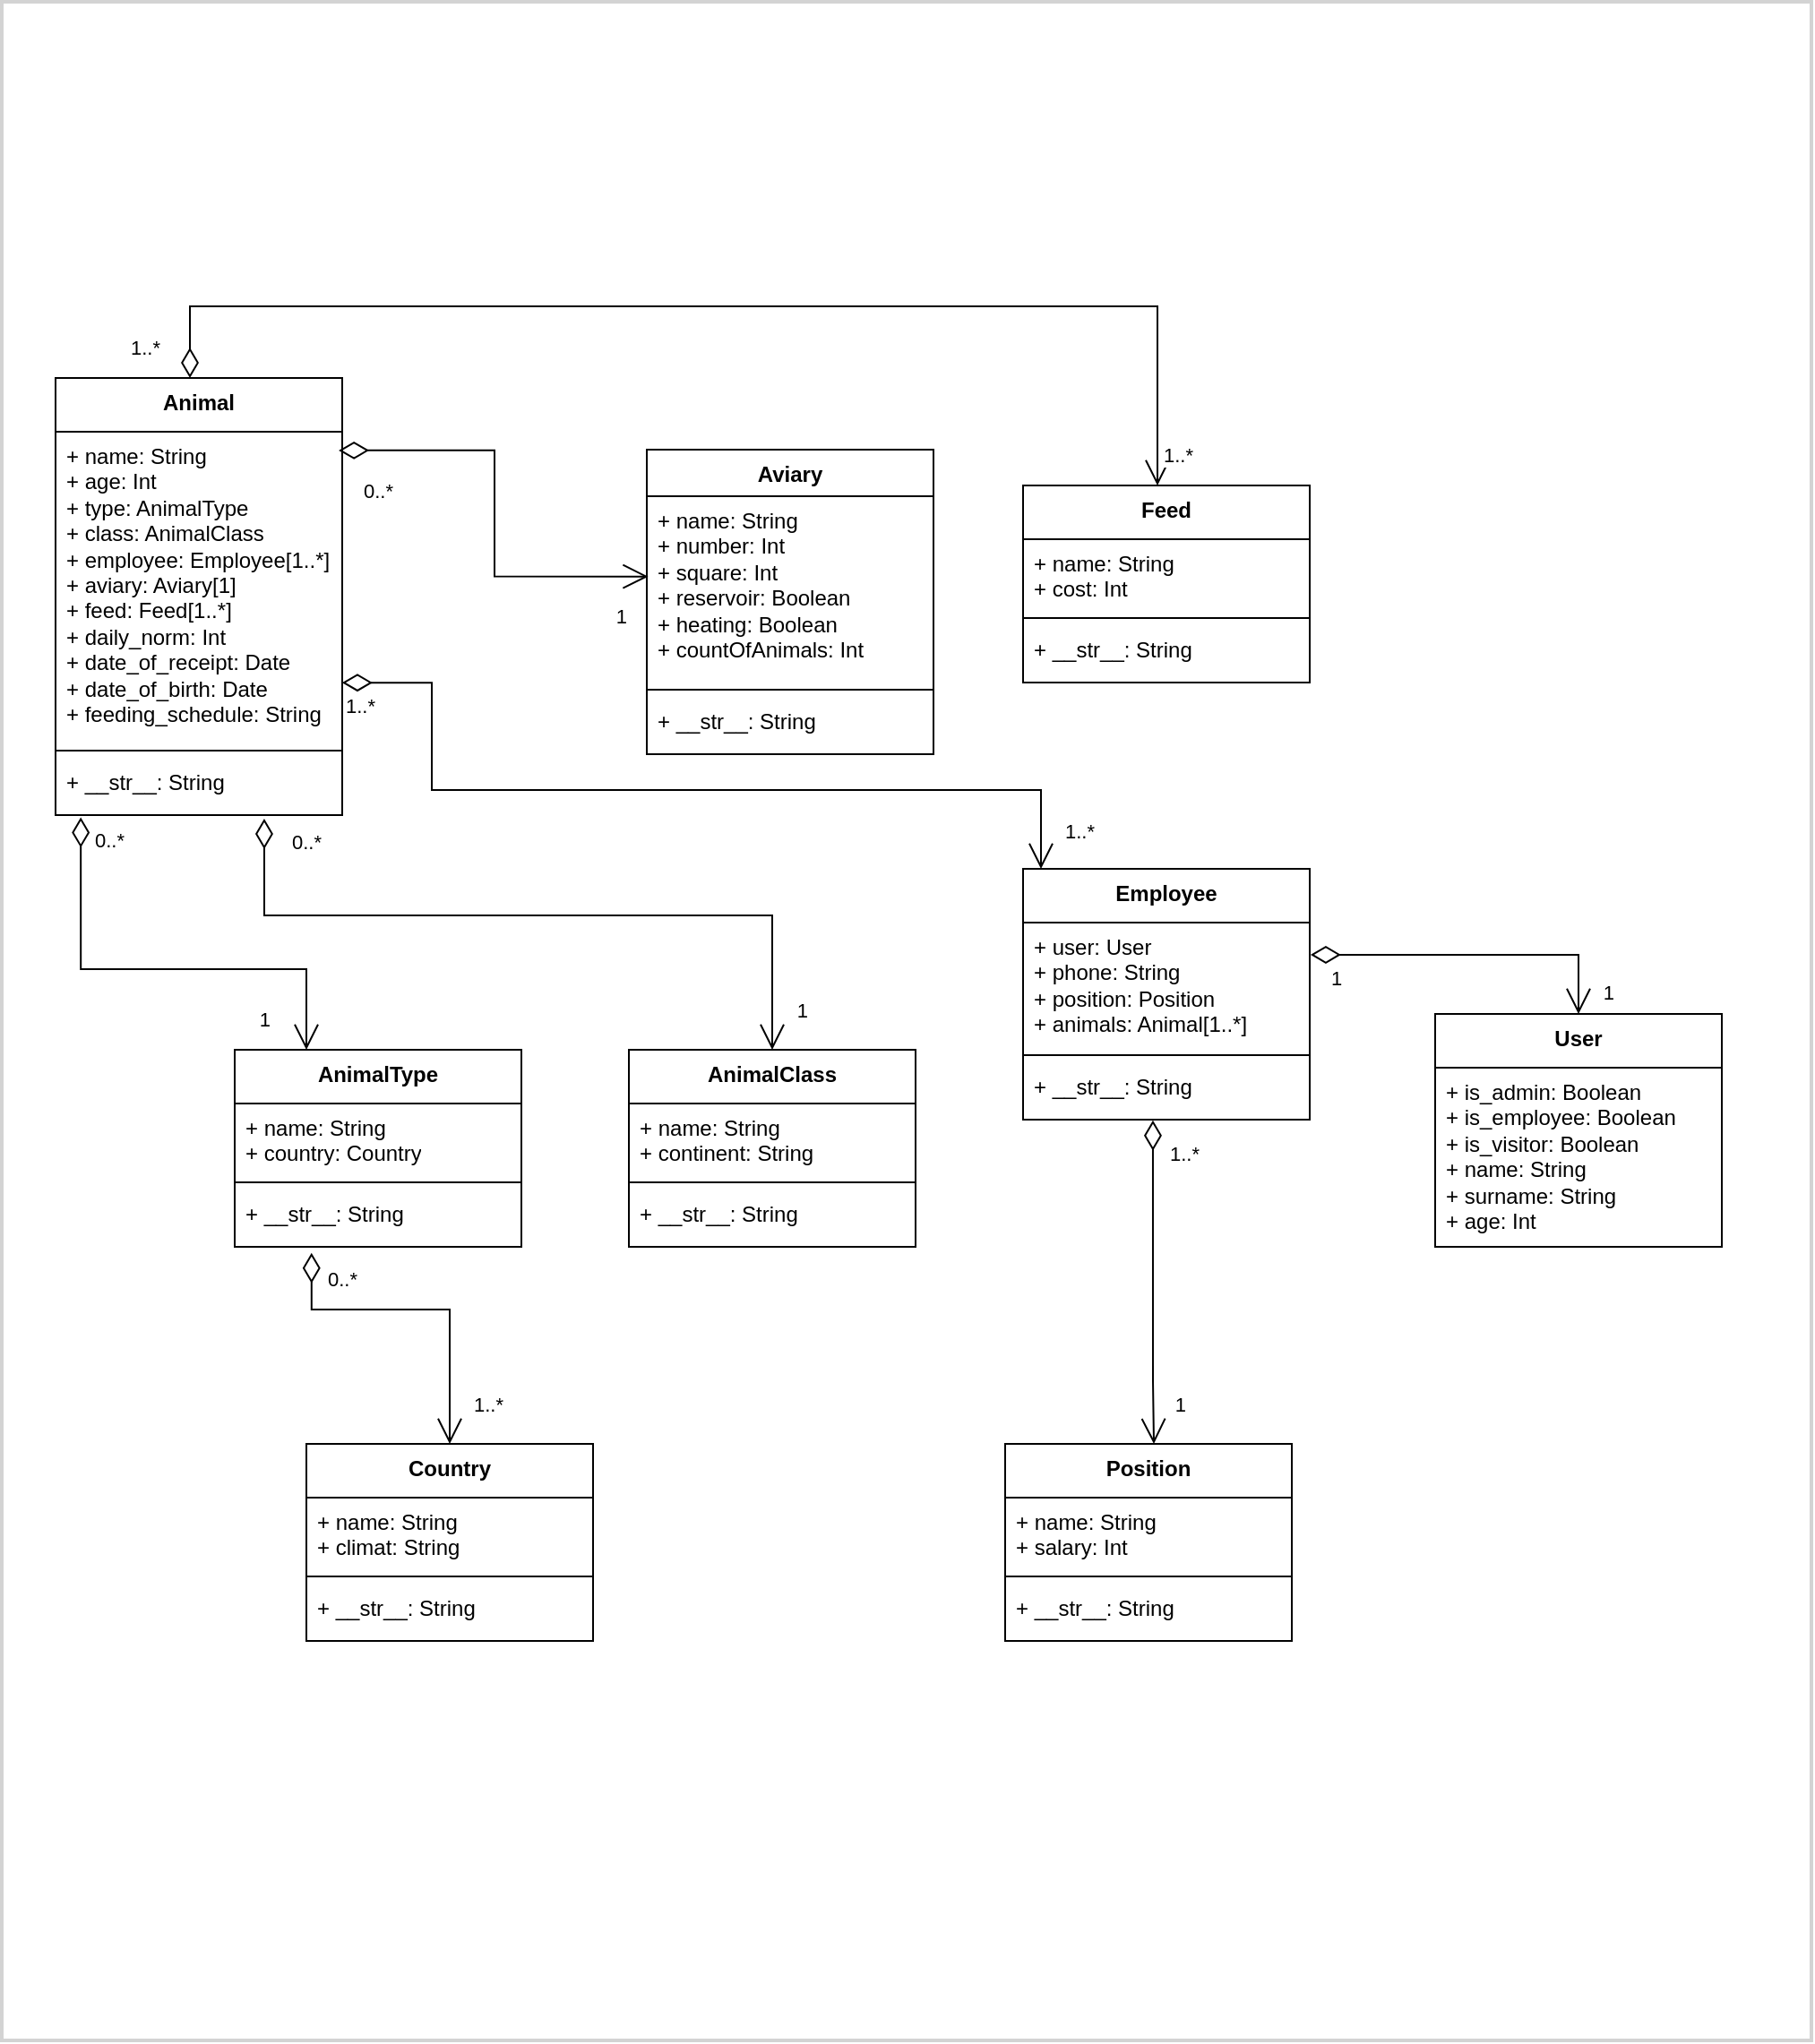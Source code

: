 <mxfile version="24.0.4" type="device">
  <diagram name="Page-1" id="c4acf3e9-155e-7222-9cf6-157b1a14988f">
    <mxGraphModel dx="1050" dy="1721" grid="1" gridSize="10" guides="1" tooltips="1" connect="1" arrows="1" fold="1" page="1" pageScale="1" pageWidth="850" pageHeight="1100" background="none" math="0" shadow="0">
      <root>
        <mxCell id="0" />
        <mxCell id="1" parent="0" />
        <mxCell id="LLiBjTSLDzSSIFjLQWU3-2" value="" style="rounded=0;whiteSpace=wrap;html=1;fillColor=none;strokeColor=#d3d3d3;strokeWidth=2;" vertex="1" parent="1">
          <mxGeometry x="50" y="-100" width="1010" height="1138" as="geometry" />
        </mxCell>
        <mxCell id="LLiBjTSLDzSSIFjLQWU3-5" value="Animal" style="swimlane;fontStyle=1;align=center;verticalAlign=top;childLayout=stackLayout;horizontal=1;startSize=30;horizontalStack=0;resizeParent=1;resizeParentMax=0;resizeLast=0;collapsible=1;marginBottom=0;whiteSpace=wrap;html=1;" vertex="1" parent="1">
          <mxGeometry x="80" y="110" width="160" height="244" as="geometry">
            <mxRectangle x="340" y="400" width="80" height="30" as="alternateBounds" />
          </mxGeometry>
        </mxCell>
        <mxCell id="LLiBjTSLDzSSIFjLQWU3-61" value="" style="endArrow=open;html=1;endSize=12;startArrow=diamondThin;startSize=14;startFill=0;edgeStyle=orthogonalEdgeStyle;rounded=0;exitX=0.5;exitY=0;exitDx=0;exitDy=0;entryX=0.5;entryY=0;entryDx=0;entryDy=0;" edge="1" parent="LLiBjTSLDzSSIFjLQWU3-5">
          <mxGeometry relative="1" as="geometry">
            <mxPoint x="75" as="sourcePoint" />
            <mxPoint x="615" y="60" as="targetPoint" />
            <Array as="points">
              <mxPoint x="75" y="-40" />
              <mxPoint x="615" y="-40" />
            </Array>
          </mxGeometry>
        </mxCell>
        <mxCell id="LLiBjTSLDzSSIFjLQWU3-62" value="1..*" style="edgeLabel;resizable=0;html=1;align=left;verticalAlign=top;" connectable="0" vertex="1" parent="LLiBjTSLDzSSIFjLQWU3-61">
          <mxGeometry x="-1" relative="1" as="geometry">
            <mxPoint x="-35" y="-30" as="offset" />
          </mxGeometry>
        </mxCell>
        <mxCell id="LLiBjTSLDzSSIFjLQWU3-63" value="1..*" style="edgeLabel;resizable=0;html=1;align=right;verticalAlign=top;" connectable="0" vertex="1" parent="LLiBjTSLDzSSIFjLQWU3-61">
          <mxGeometry x="1" relative="1" as="geometry">
            <mxPoint x="20" y="-30" as="offset" />
          </mxGeometry>
        </mxCell>
        <mxCell id="LLiBjTSLDzSSIFjLQWU3-6" value="+ name: String&lt;div&gt;+ age: Int&lt;/div&gt;&lt;div&gt;&lt;span style=&quot;background-color: initial;&quot;&gt;+ type: AnimalType&lt;/span&gt;&lt;/div&gt;&lt;div&gt;&lt;span style=&quot;background-color: initial;&quot;&gt;+ class: AnimalClass&lt;/span&gt;&lt;/div&gt;&lt;div&gt;&lt;span style=&quot;background-color: initial;&quot;&gt;+ employee: Employee[1..*]&lt;/span&gt;&lt;/div&gt;&lt;div&gt;+ aviary: Aviary[1]&lt;/div&gt;&lt;div&gt;+ feed: Feed[1..*]&lt;/div&gt;&lt;div&gt;+ daily_norm: Int&lt;/div&gt;&lt;div&gt;&lt;span style=&quot;background-color: initial;&quot;&gt;+&amp;nbsp;date_of_receipt: Date&lt;/span&gt;&lt;/div&gt;&lt;div&gt;+&amp;nbsp;date_of_birth: Date&lt;/div&gt;&lt;div&gt;+&amp;nbsp;feeding_schedule: String&lt;/div&gt;" style="text;strokeColor=none;fillColor=none;align=left;verticalAlign=top;spacingLeft=4;spacingRight=4;overflow=hidden;rotatable=0;points=[[0,0.5],[1,0.5]];portConstraint=eastwest;whiteSpace=wrap;html=1;" vertex="1" parent="LLiBjTSLDzSSIFjLQWU3-5">
          <mxGeometry y="30" width="160" height="174" as="geometry" />
        </mxCell>
        <mxCell id="LLiBjTSLDzSSIFjLQWU3-7" value="" style="line;strokeWidth=1;fillColor=none;align=left;verticalAlign=middle;spacingTop=-1;spacingLeft=3;spacingRight=3;rotatable=0;labelPosition=right;points=[];portConstraint=eastwest;strokeColor=inherit;" vertex="1" parent="LLiBjTSLDzSSIFjLQWU3-5">
          <mxGeometry y="204" width="160" height="8" as="geometry" />
        </mxCell>
        <mxCell id="LLiBjTSLDzSSIFjLQWU3-8" value="+ __str__: String" style="text;strokeColor=none;fillColor=none;align=left;verticalAlign=top;spacingLeft=4;spacingRight=4;overflow=hidden;rotatable=0;points=[[0,0.5],[1,0.5]];portConstraint=eastwest;whiteSpace=wrap;html=1;" vertex="1" parent="LLiBjTSLDzSSIFjLQWU3-5">
          <mxGeometry y="212" width="160" height="32" as="geometry" />
        </mxCell>
        <mxCell id="LLiBjTSLDzSSIFjLQWU3-9" value="Aviary" style="swimlane;fontStyle=1;align=center;verticalAlign=top;childLayout=stackLayout;horizontal=1;startSize=26;horizontalStack=0;resizeParent=1;resizeParentMax=0;resizeLast=0;collapsible=1;marginBottom=0;whiteSpace=wrap;html=1;" vertex="1" parent="1">
          <mxGeometry x="410" y="150" width="160" height="170" as="geometry">
            <mxRectangle x="340" y="400" width="80" height="30" as="alternateBounds" />
          </mxGeometry>
        </mxCell>
        <mxCell id="LLiBjTSLDzSSIFjLQWU3-10" value="+ name: String&lt;div&gt;+ number: Int&lt;/div&gt;&lt;div&gt;+ square: Int&lt;/div&gt;&lt;div&gt;+&amp;nbsp;reservoir: Boolean&lt;/div&gt;&lt;div&gt;+ heating: Boolean&lt;/div&gt;&lt;div&gt;+ countOfAnimals: Int&lt;/div&gt;" style="text;strokeColor=none;fillColor=none;align=left;verticalAlign=top;spacingLeft=4;spacingRight=4;overflow=hidden;rotatable=0;points=[[0,0.5],[1,0.5]];portConstraint=eastwest;whiteSpace=wrap;html=1;" vertex="1" parent="LLiBjTSLDzSSIFjLQWU3-9">
          <mxGeometry y="26" width="160" height="104" as="geometry" />
        </mxCell>
        <mxCell id="LLiBjTSLDzSSIFjLQWU3-11" value="" style="line;strokeWidth=1;fillColor=none;align=left;verticalAlign=middle;spacingTop=-1;spacingLeft=3;spacingRight=3;rotatable=0;labelPosition=right;points=[];portConstraint=eastwest;strokeColor=inherit;" vertex="1" parent="LLiBjTSLDzSSIFjLQWU3-9">
          <mxGeometry y="130" width="160" height="8" as="geometry" />
        </mxCell>
        <mxCell id="LLiBjTSLDzSSIFjLQWU3-12" value="+ __str__: String" style="text;strokeColor=none;fillColor=none;align=left;verticalAlign=top;spacingLeft=4;spacingRight=4;overflow=hidden;rotatable=0;points=[[0,0.5],[1,0.5]];portConstraint=eastwest;whiteSpace=wrap;html=1;" vertex="1" parent="LLiBjTSLDzSSIFjLQWU3-9">
          <mxGeometry y="138" width="160" height="32" as="geometry" />
        </mxCell>
        <mxCell id="LLiBjTSLDzSSIFjLQWU3-13" value="AnimalType" style="swimlane;fontStyle=1;align=center;verticalAlign=top;childLayout=stackLayout;horizontal=1;startSize=30;horizontalStack=0;resizeParent=1;resizeParentMax=0;resizeLast=0;collapsible=1;marginBottom=0;whiteSpace=wrap;html=1;" vertex="1" parent="1">
          <mxGeometry x="180" y="485" width="160" height="110" as="geometry">
            <mxRectangle x="340" y="400" width="80" height="30" as="alternateBounds" />
          </mxGeometry>
        </mxCell>
        <mxCell id="LLiBjTSLDzSSIFjLQWU3-14" value="+ name: String&lt;div&gt;+ country: Country&lt;div&gt;&lt;br&gt;&lt;/div&gt;&lt;/div&gt;" style="text;strokeColor=none;fillColor=none;align=left;verticalAlign=top;spacingLeft=4;spacingRight=4;overflow=hidden;rotatable=0;points=[[0,0.5],[1,0.5]];portConstraint=eastwest;whiteSpace=wrap;html=1;" vertex="1" parent="LLiBjTSLDzSSIFjLQWU3-13">
          <mxGeometry y="30" width="160" height="40" as="geometry" />
        </mxCell>
        <mxCell id="LLiBjTSLDzSSIFjLQWU3-15" value="" style="line;strokeWidth=1;fillColor=none;align=left;verticalAlign=middle;spacingTop=-1;spacingLeft=3;spacingRight=3;rotatable=0;labelPosition=right;points=[];portConstraint=eastwest;strokeColor=inherit;" vertex="1" parent="LLiBjTSLDzSSIFjLQWU3-13">
          <mxGeometry y="70" width="160" height="8" as="geometry" />
        </mxCell>
        <mxCell id="LLiBjTSLDzSSIFjLQWU3-16" value="+ __str__: String" style="text;strokeColor=none;fillColor=none;align=left;verticalAlign=top;spacingLeft=4;spacingRight=4;overflow=hidden;rotatable=0;points=[[0,0.5],[1,0.5]];portConstraint=eastwest;whiteSpace=wrap;html=1;" vertex="1" parent="LLiBjTSLDzSSIFjLQWU3-13">
          <mxGeometry y="78" width="160" height="32" as="geometry" />
        </mxCell>
        <mxCell id="LLiBjTSLDzSSIFjLQWU3-17" value="AnimalClass" style="swimlane;fontStyle=1;align=center;verticalAlign=top;childLayout=stackLayout;horizontal=1;startSize=30;horizontalStack=0;resizeParent=1;resizeParentMax=0;resizeLast=0;collapsible=1;marginBottom=0;whiteSpace=wrap;html=1;" vertex="1" parent="1">
          <mxGeometry x="400" y="485" width="160" height="110" as="geometry">
            <mxRectangle x="340" y="400" width="80" height="30" as="alternateBounds" />
          </mxGeometry>
        </mxCell>
        <mxCell id="LLiBjTSLDzSSIFjLQWU3-18" value="+ name: String&lt;div&gt;+ continent: String&lt;br&gt;&lt;/div&gt;" style="text;strokeColor=none;fillColor=none;align=left;verticalAlign=top;spacingLeft=4;spacingRight=4;overflow=hidden;rotatable=0;points=[[0,0.5],[1,0.5]];portConstraint=eastwest;whiteSpace=wrap;html=1;" vertex="1" parent="LLiBjTSLDzSSIFjLQWU3-17">
          <mxGeometry y="30" width="160" height="40" as="geometry" />
        </mxCell>
        <mxCell id="LLiBjTSLDzSSIFjLQWU3-19" value="" style="line;strokeWidth=1;fillColor=none;align=left;verticalAlign=middle;spacingTop=-1;spacingLeft=3;spacingRight=3;rotatable=0;labelPosition=right;points=[];portConstraint=eastwest;strokeColor=inherit;" vertex="1" parent="LLiBjTSLDzSSIFjLQWU3-17">
          <mxGeometry y="70" width="160" height="8" as="geometry" />
        </mxCell>
        <mxCell id="LLiBjTSLDzSSIFjLQWU3-20" value="+ __str__: String" style="text;strokeColor=none;fillColor=none;align=left;verticalAlign=top;spacingLeft=4;spacingRight=4;overflow=hidden;rotatable=0;points=[[0,0.5],[1,0.5]];portConstraint=eastwest;whiteSpace=wrap;html=1;" vertex="1" parent="LLiBjTSLDzSSIFjLQWU3-17">
          <mxGeometry y="78" width="160" height="32" as="geometry" />
        </mxCell>
        <mxCell id="LLiBjTSLDzSSIFjLQWU3-21" value="Employee" style="swimlane;fontStyle=1;align=center;verticalAlign=top;childLayout=stackLayout;horizontal=1;startSize=30;horizontalStack=0;resizeParent=1;resizeParentMax=0;resizeLast=0;collapsible=1;marginBottom=0;whiteSpace=wrap;html=1;" vertex="1" parent="1">
          <mxGeometry x="620" y="384" width="160" height="140" as="geometry">
            <mxRectangle x="340" y="400" width="80" height="30" as="alternateBounds" />
          </mxGeometry>
        </mxCell>
        <mxCell id="LLiBjTSLDzSSIFjLQWU3-22" value="+ user: User&lt;div&gt;&lt;span style=&quot;background-color: initial;&quot;&gt;+ phone: String&lt;/span&gt;&lt;div&gt;&lt;div&gt;&lt;span style=&quot;background-color: initial;&quot;&gt;+ position: Position&lt;/span&gt;&lt;/div&gt;&lt;div&gt;+ animals: Animal[1..*]&lt;/div&gt;&lt;/div&gt;&lt;/div&gt;" style="text;strokeColor=none;fillColor=none;align=left;verticalAlign=top;spacingLeft=4;spacingRight=4;overflow=hidden;rotatable=0;points=[[0,0.5],[1,0.5]];portConstraint=eastwest;whiteSpace=wrap;html=1;" vertex="1" parent="LLiBjTSLDzSSIFjLQWU3-21">
          <mxGeometry y="30" width="160" height="70" as="geometry" />
        </mxCell>
        <mxCell id="LLiBjTSLDzSSIFjLQWU3-23" value="" style="line;strokeWidth=1;fillColor=none;align=left;verticalAlign=middle;spacingTop=-1;spacingLeft=3;spacingRight=3;rotatable=0;labelPosition=right;points=[];portConstraint=eastwest;strokeColor=inherit;" vertex="1" parent="LLiBjTSLDzSSIFjLQWU3-21">
          <mxGeometry y="100" width="160" height="8" as="geometry" />
        </mxCell>
        <mxCell id="LLiBjTSLDzSSIFjLQWU3-24" value="+ __str__: String" style="text;strokeColor=none;fillColor=none;align=left;verticalAlign=top;spacingLeft=4;spacingRight=4;overflow=hidden;rotatable=0;points=[[0,0.5],[1,0.5]];portConstraint=eastwest;whiteSpace=wrap;html=1;" vertex="1" parent="LLiBjTSLDzSSIFjLQWU3-21">
          <mxGeometry y="108" width="160" height="32" as="geometry" />
        </mxCell>
        <mxCell id="LLiBjTSLDzSSIFjLQWU3-25" value="Position" style="swimlane;fontStyle=1;align=center;verticalAlign=top;childLayout=stackLayout;horizontal=1;startSize=30;horizontalStack=0;resizeParent=1;resizeParentMax=0;resizeLast=0;collapsible=1;marginBottom=0;whiteSpace=wrap;html=1;" vertex="1" parent="1">
          <mxGeometry x="610" y="705" width="160" height="110" as="geometry">
            <mxRectangle x="340" y="400" width="80" height="30" as="alternateBounds" />
          </mxGeometry>
        </mxCell>
        <mxCell id="LLiBjTSLDzSSIFjLQWU3-26" value="+ name: String&lt;div&gt;+ salary: Int&lt;/div&gt;" style="text;strokeColor=none;fillColor=none;align=left;verticalAlign=top;spacingLeft=4;spacingRight=4;overflow=hidden;rotatable=0;points=[[0,0.5],[1,0.5]];portConstraint=eastwest;whiteSpace=wrap;html=1;" vertex="1" parent="LLiBjTSLDzSSIFjLQWU3-25">
          <mxGeometry y="30" width="160" height="40" as="geometry" />
        </mxCell>
        <mxCell id="LLiBjTSLDzSSIFjLQWU3-27" value="" style="line;strokeWidth=1;fillColor=none;align=left;verticalAlign=middle;spacingTop=-1;spacingLeft=3;spacingRight=3;rotatable=0;labelPosition=right;points=[];portConstraint=eastwest;strokeColor=inherit;" vertex="1" parent="LLiBjTSLDzSSIFjLQWU3-25">
          <mxGeometry y="70" width="160" height="8" as="geometry" />
        </mxCell>
        <mxCell id="LLiBjTSLDzSSIFjLQWU3-28" value="+ __str__: String" style="text;strokeColor=none;fillColor=none;align=left;verticalAlign=top;spacingLeft=4;spacingRight=4;overflow=hidden;rotatable=0;points=[[0,0.5],[1,0.5]];portConstraint=eastwest;whiteSpace=wrap;html=1;" vertex="1" parent="LLiBjTSLDzSSIFjLQWU3-25">
          <mxGeometry y="78" width="160" height="32" as="geometry" />
        </mxCell>
        <mxCell id="LLiBjTSLDzSSIFjLQWU3-29" value="Country" style="swimlane;fontStyle=1;align=center;verticalAlign=top;childLayout=stackLayout;horizontal=1;startSize=30;horizontalStack=0;resizeParent=1;resizeParentMax=0;resizeLast=0;collapsible=1;marginBottom=0;whiteSpace=wrap;html=1;" vertex="1" parent="1">
          <mxGeometry x="220" y="705" width="160" height="110" as="geometry">
            <mxRectangle x="340" y="400" width="80" height="30" as="alternateBounds" />
          </mxGeometry>
        </mxCell>
        <mxCell id="LLiBjTSLDzSSIFjLQWU3-30" value="+ name: String&lt;div&gt;+ climat: String&lt;/div&gt;" style="text;strokeColor=none;fillColor=none;align=left;verticalAlign=top;spacingLeft=4;spacingRight=4;overflow=hidden;rotatable=0;points=[[0,0.5],[1,0.5]];portConstraint=eastwest;whiteSpace=wrap;html=1;" vertex="1" parent="LLiBjTSLDzSSIFjLQWU3-29">
          <mxGeometry y="30" width="160" height="40" as="geometry" />
        </mxCell>
        <mxCell id="LLiBjTSLDzSSIFjLQWU3-31" value="" style="line;strokeWidth=1;fillColor=none;align=left;verticalAlign=middle;spacingTop=-1;spacingLeft=3;spacingRight=3;rotatable=0;labelPosition=right;points=[];portConstraint=eastwest;strokeColor=inherit;" vertex="1" parent="LLiBjTSLDzSSIFjLQWU3-29">
          <mxGeometry y="70" width="160" height="8" as="geometry" />
        </mxCell>
        <mxCell id="LLiBjTSLDzSSIFjLQWU3-32" value="+ __str__: String" style="text;strokeColor=none;fillColor=none;align=left;verticalAlign=top;spacingLeft=4;spacingRight=4;overflow=hidden;rotatable=0;points=[[0,0.5],[1,0.5]];portConstraint=eastwest;whiteSpace=wrap;html=1;" vertex="1" parent="LLiBjTSLDzSSIFjLQWU3-29">
          <mxGeometry y="78" width="160" height="32" as="geometry" />
        </mxCell>
        <mxCell id="LLiBjTSLDzSSIFjLQWU3-33" value="Feed" style="swimlane;fontStyle=1;align=center;verticalAlign=top;childLayout=stackLayout;horizontal=1;startSize=30;horizontalStack=0;resizeParent=1;resizeParentMax=0;resizeLast=0;collapsible=1;marginBottom=0;whiteSpace=wrap;html=1;" vertex="1" parent="1">
          <mxGeometry x="620" y="170" width="160" height="110" as="geometry">
            <mxRectangle x="340" y="400" width="80" height="30" as="alternateBounds" />
          </mxGeometry>
        </mxCell>
        <mxCell id="LLiBjTSLDzSSIFjLQWU3-34" value="+ name: String&lt;div&gt;+ cost: Int&lt;br&gt;&lt;/div&gt;" style="text;strokeColor=none;fillColor=none;align=left;verticalAlign=top;spacingLeft=4;spacingRight=4;overflow=hidden;rotatable=0;points=[[0,0.5],[1,0.5]];portConstraint=eastwest;whiteSpace=wrap;html=1;" vertex="1" parent="LLiBjTSLDzSSIFjLQWU3-33">
          <mxGeometry y="30" width="160" height="40" as="geometry" />
        </mxCell>
        <mxCell id="LLiBjTSLDzSSIFjLQWU3-35" value="" style="line;strokeWidth=1;fillColor=none;align=left;verticalAlign=middle;spacingTop=-1;spacingLeft=3;spacingRight=3;rotatable=0;labelPosition=right;points=[];portConstraint=eastwest;strokeColor=inherit;" vertex="1" parent="LLiBjTSLDzSSIFjLQWU3-33">
          <mxGeometry y="70" width="160" height="8" as="geometry" />
        </mxCell>
        <mxCell id="LLiBjTSLDzSSIFjLQWU3-36" value="+ __str__: String" style="text;strokeColor=none;fillColor=none;align=left;verticalAlign=top;spacingLeft=4;spacingRight=4;overflow=hidden;rotatable=0;points=[[0,0.5],[1,0.5]];portConstraint=eastwest;whiteSpace=wrap;html=1;" vertex="1" parent="LLiBjTSLDzSSIFjLQWU3-33">
          <mxGeometry y="78" width="160" height="32" as="geometry" />
        </mxCell>
        <mxCell id="LLiBjTSLDzSSIFjLQWU3-40" value="&lt;div&gt;&lt;br&gt;&lt;/div&gt;&lt;div&gt;&lt;br&gt;&lt;/div&gt;" style="endArrow=open;html=1;endSize=12;startArrow=diamondThin;startSize=14;startFill=0;edgeStyle=orthogonalEdgeStyle;rounded=0;entryX=0.005;entryY=0.431;entryDx=0;entryDy=0;entryPerimeter=0;exitX=0.988;exitY=0.06;exitDx=0;exitDy=0;exitPerimeter=0;" edge="1" parent="1" source="LLiBjTSLDzSSIFjLQWU3-6" target="LLiBjTSLDzSSIFjLQWU3-10">
          <mxGeometry relative="1" as="geometry">
            <mxPoint x="280" y="293" as="sourcePoint" />
            <mxPoint x="320" y="117" as="targetPoint" />
          </mxGeometry>
        </mxCell>
        <mxCell id="LLiBjTSLDzSSIFjLQWU3-41" value="0..*" style="edgeLabel;resizable=0;html=1;align=left;verticalAlign=top;" connectable="0" vertex="1" parent="LLiBjTSLDzSSIFjLQWU3-40">
          <mxGeometry x="-1" relative="1" as="geometry">
            <mxPoint x="12" y="10" as="offset" />
          </mxGeometry>
        </mxCell>
        <mxCell id="LLiBjTSLDzSSIFjLQWU3-42" value="1" style="edgeLabel;resizable=0;html=1;align=right;verticalAlign=top;" connectable="0" vertex="1" parent="LLiBjTSLDzSSIFjLQWU3-40">
          <mxGeometry x="1" relative="1" as="geometry">
            <mxPoint x="-11" y="9" as="offset" />
          </mxGeometry>
        </mxCell>
        <mxCell id="LLiBjTSLDzSSIFjLQWU3-43" value="" style="endArrow=open;html=1;endSize=12;startArrow=diamondThin;startSize=14;startFill=0;edgeStyle=orthogonalEdgeStyle;rounded=0;exitX=0.088;exitY=1.038;exitDx=0;exitDy=0;exitPerimeter=0;entryX=0.25;entryY=0;entryDx=0;entryDy=0;" edge="1" parent="1" source="LLiBjTSLDzSSIFjLQWU3-8" target="LLiBjTSLDzSSIFjLQWU3-13">
          <mxGeometry relative="1" as="geometry">
            <mxPoint x="470" y="470" as="sourcePoint" />
            <mxPoint x="630" y="470" as="targetPoint" />
            <Array as="points">
              <mxPoint x="94" y="440" />
              <mxPoint x="220" y="440" />
            </Array>
          </mxGeometry>
        </mxCell>
        <mxCell id="LLiBjTSLDzSSIFjLQWU3-44" value="0..*" style="edgeLabel;resizable=0;html=1;align=left;verticalAlign=top;" connectable="0" vertex="1" parent="LLiBjTSLDzSSIFjLQWU3-43">
          <mxGeometry x="-1" relative="1" as="geometry">
            <mxPoint x="6" as="offset" />
          </mxGeometry>
        </mxCell>
        <mxCell id="LLiBjTSLDzSSIFjLQWU3-45" value="1" style="edgeLabel;resizable=0;html=1;align=right;verticalAlign=top;" connectable="0" vertex="1" parent="LLiBjTSLDzSSIFjLQWU3-43">
          <mxGeometry x="1" relative="1" as="geometry">
            <mxPoint x="-20" y="-30" as="offset" />
          </mxGeometry>
        </mxCell>
        <mxCell id="LLiBjTSLDzSSIFjLQWU3-49" value="&lt;div&gt;&lt;br&gt;&lt;/div&gt;" style="endArrow=open;html=1;endSize=12;startArrow=diamondThin;startSize=14;startFill=0;edgeStyle=orthogonalEdgeStyle;rounded=0;exitX=1;exitY=0.805;exitDx=0;exitDy=0;exitPerimeter=0;" edge="1" parent="1" source="LLiBjTSLDzSSIFjLQWU3-6" target="LLiBjTSLDzSSIFjLQWU3-21">
          <mxGeometry relative="1" as="geometry">
            <mxPoint x="470" y="370" as="sourcePoint" />
            <mxPoint x="630" y="370" as="targetPoint" />
            <Array as="points">
              <mxPoint x="290" y="280" />
              <mxPoint x="290" y="340" />
              <mxPoint x="630" y="340" />
            </Array>
          </mxGeometry>
        </mxCell>
        <mxCell id="LLiBjTSLDzSSIFjLQWU3-50" value="1..*" style="edgeLabel;resizable=0;html=1;align=left;verticalAlign=top;" connectable="0" vertex="1" parent="LLiBjTSLDzSSIFjLQWU3-49">
          <mxGeometry x="-1" relative="1" as="geometry" />
        </mxCell>
        <mxCell id="LLiBjTSLDzSSIFjLQWU3-51" value="1..*" style="edgeLabel;resizable=0;html=1;align=right;verticalAlign=top;" connectable="0" vertex="1" parent="LLiBjTSLDzSSIFjLQWU3-49">
          <mxGeometry x="1" relative="1" as="geometry">
            <mxPoint x="30" y="-34" as="offset" />
          </mxGeometry>
        </mxCell>
        <mxCell id="LLiBjTSLDzSSIFjLQWU3-52" value="" style="endArrow=open;html=1;endSize=12;startArrow=diamondThin;startSize=14;startFill=0;edgeStyle=orthogonalEdgeStyle;rounded=0;exitX=0.268;exitY=1.106;exitDx=0;exitDy=0;exitPerimeter=0;entryX=0.5;entryY=0;entryDx=0;entryDy=0;" edge="1" parent="1" source="LLiBjTSLDzSSIFjLQWU3-16" target="LLiBjTSLDzSSIFjLQWU3-29">
          <mxGeometry relative="1" as="geometry">
            <mxPoint x="470" y="570" as="sourcePoint" />
            <mxPoint x="630" y="570" as="targetPoint" />
            <Array as="points">
              <mxPoint x="223" y="630" />
              <mxPoint x="300" y="630" />
            </Array>
          </mxGeometry>
        </mxCell>
        <mxCell id="LLiBjTSLDzSSIFjLQWU3-53" value="0..*" style="edgeLabel;resizable=0;html=1;align=left;verticalAlign=top;" connectable="0" vertex="1" parent="LLiBjTSLDzSSIFjLQWU3-52">
          <mxGeometry x="-1" relative="1" as="geometry">
            <mxPoint x="7" y="2" as="offset" />
          </mxGeometry>
        </mxCell>
        <mxCell id="LLiBjTSLDzSSIFjLQWU3-54" value="1..*" style="edgeLabel;resizable=0;html=1;align=right;verticalAlign=top;" connectable="0" vertex="1" parent="LLiBjTSLDzSSIFjLQWU3-52">
          <mxGeometry x="1" relative="1" as="geometry">
            <mxPoint x="30" y="-35" as="offset" />
          </mxGeometry>
        </mxCell>
        <mxCell id="LLiBjTSLDzSSIFjLQWU3-55" value="" style="endArrow=open;html=1;endSize=12;startArrow=diamondThin;startSize=14;startFill=0;edgeStyle=orthogonalEdgeStyle;rounded=0;exitX=0.728;exitY=1.063;exitDx=0;exitDy=0;exitPerimeter=0;entryX=0.5;entryY=0;entryDx=0;entryDy=0;" edge="1" parent="1" source="LLiBjTSLDzSSIFjLQWU3-8" target="LLiBjTSLDzSSIFjLQWU3-17">
          <mxGeometry relative="1" as="geometry">
            <mxPoint x="470" y="470" as="sourcePoint" />
            <mxPoint x="630" y="470" as="targetPoint" />
            <Array as="points">
              <mxPoint x="197" y="410" />
              <mxPoint x="480" y="410" />
            </Array>
          </mxGeometry>
        </mxCell>
        <mxCell id="LLiBjTSLDzSSIFjLQWU3-56" value="0..*" style="edgeLabel;resizable=0;html=1;align=left;verticalAlign=top;" connectable="0" vertex="1" parent="LLiBjTSLDzSSIFjLQWU3-55">
          <mxGeometry x="-1" relative="1" as="geometry">
            <mxPoint x="14" as="offset" />
          </mxGeometry>
        </mxCell>
        <mxCell id="LLiBjTSLDzSSIFjLQWU3-57" value="1" style="edgeLabel;resizable=0;html=1;align=right;verticalAlign=top;" connectable="0" vertex="1" parent="LLiBjTSLDzSSIFjLQWU3-55">
          <mxGeometry x="1" relative="1" as="geometry">
            <mxPoint x="20" y="-35" as="offset" />
          </mxGeometry>
        </mxCell>
        <mxCell id="LLiBjTSLDzSSIFjLQWU3-58" value="" style="endArrow=open;html=1;endSize=12;startArrow=diamondThin;startSize=14;startFill=0;edgeStyle=orthogonalEdgeStyle;rounded=0;exitX=0.453;exitY=1.013;exitDx=0;exitDy=0;exitPerimeter=0;" edge="1" parent="1" source="LLiBjTSLDzSSIFjLQWU3-24" target="LLiBjTSLDzSSIFjLQWU3-25">
          <mxGeometry relative="1" as="geometry">
            <mxPoint x="470" y="570" as="sourcePoint" />
            <mxPoint x="630" y="570" as="targetPoint" />
            <Array as="points">
              <mxPoint x="693" y="670" />
              <mxPoint x="693" y="670" />
            </Array>
          </mxGeometry>
        </mxCell>
        <mxCell id="LLiBjTSLDzSSIFjLQWU3-59" value="1..*" style="edgeLabel;resizable=0;html=1;align=left;verticalAlign=top;" connectable="0" vertex="1" parent="LLiBjTSLDzSSIFjLQWU3-58">
          <mxGeometry x="-1" relative="1" as="geometry">
            <mxPoint x="8" y="6" as="offset" />
          </mxGeometry>
        </mxCell>
        <mxCell id="LLiBjTSLDzSSIFjLQWU3-60" value="1" style="edgeLabel;resizable=0;html=1;align=right;verticalAlign=top;" connectable="0" vertex="1" parent="LLiBjTSLDzSSIFjLQWU3-58">
          <mxGeometry x="1" relative="1" as="geometry">
            <mxPoint x="18" y="-35" as="offset" />
          </mxGeometry>
        </mxCell>
        <mxCell id="LLiBjTSLDzSSIFjLQWU3-64" value="User" style="swimlane;fontStyle=1;align=center;verticalAlign=top;childLayout=stackLayout;horizontal=1;startSize=30;horizontalStack=0;resizeParent=1;resizeParentMax=0;resizeLast=0;collapsible=1;marginBottom=0;whiteSpace=wrap;html=1;" vertex="1" parent="1">
          <mxGeometry x="850" y="465" width="160" height="130" as="geometry">
            <mxRectangle x="340" y="400" width="80" height="30" as="alternateBounds" />
          </mxGeometry>
        </mxCell>
        <mxCell id="LLiBjTSLDzSSIFjLQWU3-65" value="+ is_admin: Boolean&lt;div&gt;+&amp;nbsp;&lt;span style=&quot;background-color: initial;&quot;&gt;is_employee: Boolean&lt;/span&gt;&lt;br&gt;&lt;/div&gt;&lt;div&gt;&lt;span style=&quot;background-color: initial;&quot;&gt;+&amp;nbsp;&lt;/span&gt;&lt;span style=&quot;background-color: initial;&quot;&gt;is_visitor: Boolean&lt;/span&gt;&lt;/div&gt;&lt;div&gt;+ name: String&lt;div&gt;+ surname: String&lt;br&gt;&lt;div&gt;+ age: Int&lt;/div&gt;&lt;/div&gt;&lt;/div&gt;" style="text;strokeColor=none;fillColor=none;align=left;verticalAlign=top;spacingLeft=4;spacingRight=4;overflow=hidden;rotatable=0;points=[[0,0.5],[1,0.5]];portConstraint=eastwest;whiteSpace=wrap;html=1;" vertex="1" parent="LLiBjTSLDzSSIFjLQWU3-64">
          <mxGeometry y="30" width="160" height="100" as="geometry" />
        </mxCell>
        <mxCell id="LLiBjTSLDzSSIFjLQWU3-68" value="" style="endArrow=open;html=1;endSize=12;startArrow=diamondThin;startSize=14;startFill=0;edgeStyle=orthogonalEdgeStyle;rounded=0;entryX=0.5;entryY=0;entryDx=0;entryDy=0;exitX=1.003;exitY=0.257;exitDx=0;exitDy=0;exitPerimeter=0;" edge="1" parent="1" source="LLiBjTSLDzSSIFjLQWU3-22" target="LLiBjTSLDzSSIFjLQWU3-64">
          <mxGeometry relative="1" as="geometry">
            <mxPoint x="470" y="500" as="sourcePoint" />
            <mxPoint x="630" y="500" as="targetPoint" />
          </mxGeometry>
        </mxCell>
        <mxCell id="LLiBjTSLDzSSIFjLQWU3-69" value="1" style="edgeLabel;resizable=0;html=1;align=left;verticalAlign=top;" connectable="0" vertex="1" parent="LLiBjTSLDzSSIFjLQWU3-68">
          <mxGeometry x="-1" relative="1" as="geometry">
            <mxPoint x="10" as="offset" />
          </mxGeometry>
        </mxCell>
        <mxCell id="LLiBjTSLDzSSIFjLQWU3-70" value="1" style="edgeLabel;resizable=0;html=1;align=right;verticalAlign=top;" connectable="0" vertex="1" parent="LLiBjTSLDzSSIFjLQWU3-68">
          <mxGeometry x="1" relative="1" as="geometry">
            <mxPoint x="20" y="-25" as="offset" />
          </mxGeometry>
        </mxCell>
      </root>
    </mxGraphModel>
  </diagram>
</mxfile>
